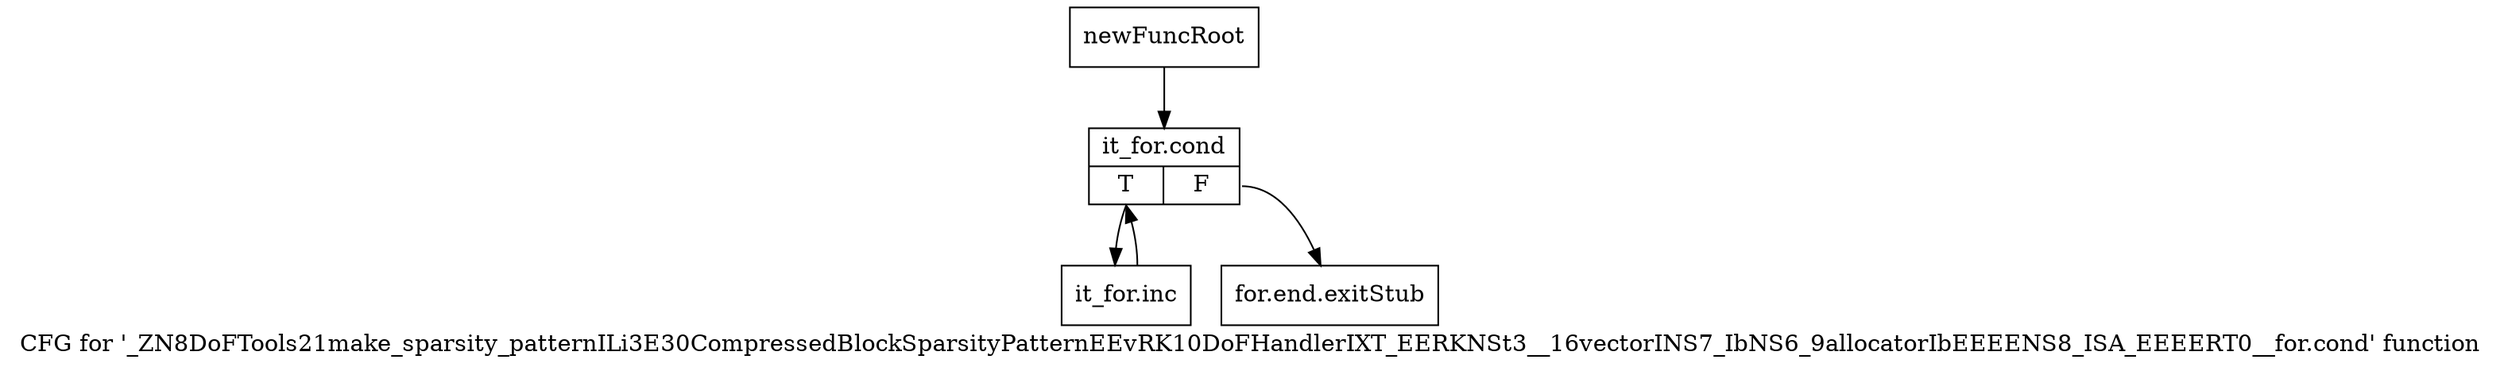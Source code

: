 digraph "CFG for '_ZN8DoFTools21make_sparsity_patternILi3E30CompressedBlockSparsityPatternEEvRK10DoFHandlerIXT_EERKNSt3__16vectorINS7_IbNS6_9allocatorIbEEEENS8_ISA_EEEERT0__for.cond' function" {
	label="CFG for '_ZN8DoFTools21make_sparsity_patternILi3E30CompressedBlockSparsityPatternEEvRK10DoFHandlerIXT_EERKNSt3__16vectorINS7_IbNS6_9allocatorIbEEEENS8_ISA_EEEERT0__for.cond' function";

	Node0x8fd9b80 [shape=record,label="{newFuncRoot}"];
	Node0x8fd9b80 -> Node0x8fd9fe0;
	Node0x8fd9f90 [shape=record,label="{for.end.exitStub}"];
	Node0x8fd9fe0 [shape=record,label="{it_for.cond|{<s0>T|<s1>F}}"];
	Node0x8fd9fe0:s0 -> Node0x8fda030;
	Node0x8fd9fe0:s1 -> Node0x8fd9f90;
	Node0x8fda030 [shape=record,label="{it_for.inc}"];
	Node0x8fda030 -> Node0x8fd9fe0;
}
